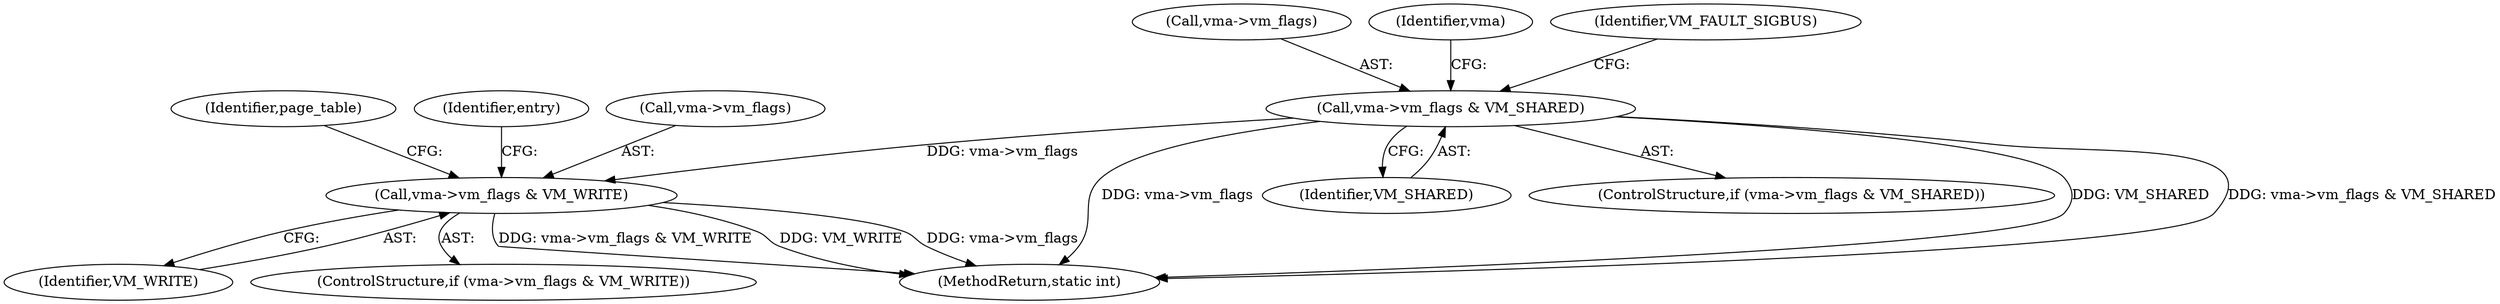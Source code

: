 digraph "0_linux_6b7339f4c31ad69c8e9c0b2859276e22cf72176d@pointer" {
"1000121" [label="(Call,vma->vm_flags & VM_SHARED)"];
"1000202" [label="(Call,vma->vm_flags & VM_WRITE)"];
"1000122" [label="(Call,vma->vm_flags)"];
"1000213" [label="(Identifier,page_table)"];
"1000121" [label="(Call,vma->vm_flags & VM_SHARED)"];
"1000201" [label="(ControlStructure,if (vma->vm_flags & VM_WRITE))"];
"1000269" [label="(MethodReturn,static int)"];
"1000125" [label="(Identifier,VM_SHARED)"];
"1000120" [label="(ControlStructure,if (vma->vm_flags & VM_SHARED))"];
"1000131" [label="(Identifier,vma)"];
"1000206" [label="(Identifier,VM_WRITE)"];
"1000208" [label="(Identifier,entry)"];
"1000127" [label="(Identifier,VM_FAULT_SIGBUS)"];
"1000202" [label="(Call,vma->vm_flags & VM_WRITE)"];
"1000203" [label="(Call,vma->vm_flags)"];
"1000121" -> "1000120"  [label="AST: "];
"1000121" -> "1000125"  [label="CFG: "];
"1000122" -> "1000121"  [label="AST: "];
"1000125" -> "1000121"  [label="AST: "];
"1000127" -> "1000121"  [label="CFG: "];
"1000131" -> "1000121"  [label="CFG: "];
"1000121" -> "1000269"  [label="DDG: VM_SHARED"];
"1000121" -> "1000269"  [label="DDG: vma->vm_flags & VM_SHARED"];
"1000121" -> "1000269"  [label="DDG: vma->vm_flags"];
"1000121" -> "1000202"  [label="DDG: vma->vm_flags"];
"1000202" -> "1000201"  [label="AST: "];
"1000202" -> "1000206"  [label="CFG: "];
"1000203" -> "1000202"  [label="AST: "];
"1000206" -> "1000202"  [label="AST: "];
"1000208" -> "1000202"  [label="CFG: "];
"1000213" -> "1000202"  [label="CFG: "];
"1000202" -> "1000269"  [label="DDG: VM_WRITE"];
"1000202" -> "1000269"  [label="DDG: vma->vm_flags"];
"1000202" -> "1000269"  [label="DDG: vma->vm_flags & VM_WRITE"];
}
